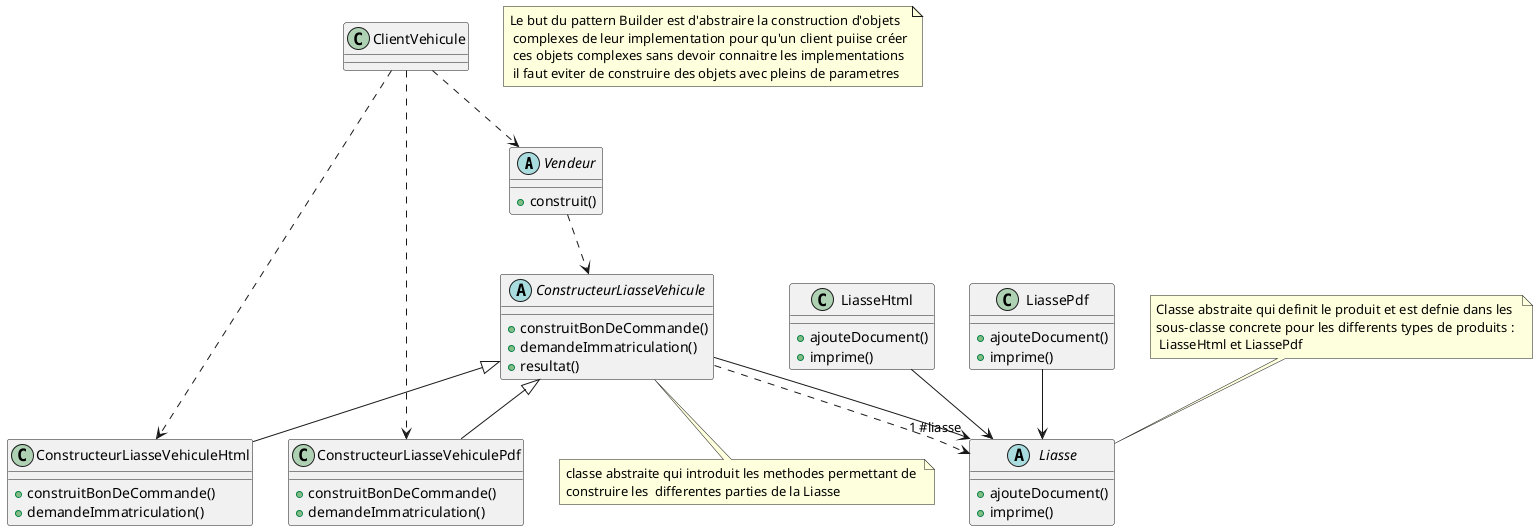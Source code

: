 Domaine utilisation :
client a besoin de construire des objets complexes sans connaitre
leur implementation ou ayant plusieurs implementations
@startuml
abstract class Vendeur {
 +construit()
}
abstract ConstructeurLiasseVehicule {
+construitBonDeCommande()
+demandeImmatriculation()
+resultat()
}
class ConstructeurLiasseVehiculeHtml{
+construitBonDeCommande()
+demandeImmatriculation()
}
class ConstructeurLiasseVehiculePdf{
+construitBonDeCommande()
+demandeImmatriculation()
}
abstract class Liasse{
+ajouteDocument()
+imprime()
}
class LiasseHtml{
+ajouteDocument()
+imprime()
}
class LiassePdf{
+ajouteDocument()
+imprime()
}

ClientVehicule ..> Vendeur
ClientVehicule ..> ConstructeurLiasseVehiculeHtml
ClientVehicule ..> ConstructeurLiasseVehiculePdf
Vendeur ..> ConstructeurLiasseVehicule
ConstructeurLiasseVehicule <|--  ConstructeurLiasseVehiculeHtml
ConstructeurLiasseVehicule <|--  ConstructeurLiasseVehiculePdf
ConstructeurLiasseVehicule ..> Liasse
LiasseHtml --> Liasse
LiassePdf --> Liasse
ConstructeurLiasseVehicule --> "1 #liasse" Liasse

note "classe abstraite qui introduit les methodes permettant de \nconstruire les  differentes parties de la Liasse" as N1
note "Le but du pattern Builder est d'abstraire la construction d'objets \n complexes de leur implementation pour qu'un client puiise créer\n ces objets complexes sans devoir connaitre les implementations\n il faut eviter de construire des objets avec pleins de parametres" as N2
ConstructeurLiasseVehicule .. N1
note "Classe abstraite qui definit le produit et est defnie dans les \nsous-classe concrete pour les differents types de produits : \n LiasseHtml et LiassePdf" as N3
N3 .. Liasse
@enduml